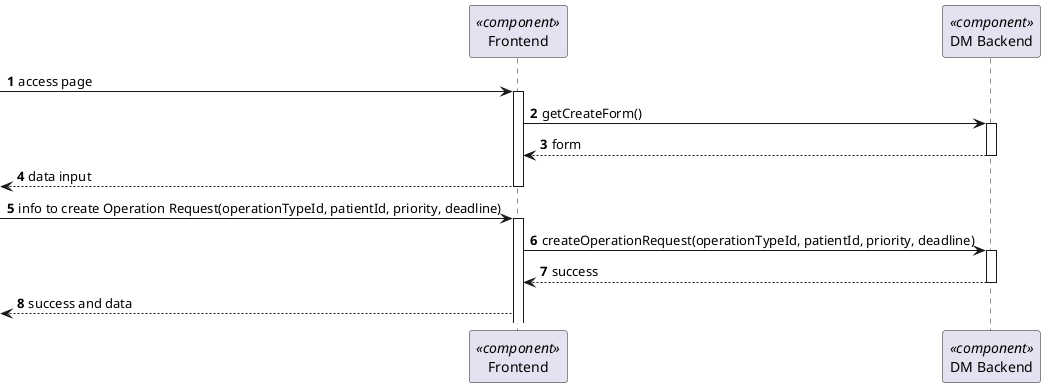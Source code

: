 @startuml 5.1.8
skinparam packageStyle rectangle
skinparam shadowing false

autonumber

participant "Frontend" as FE <<component>>
participant "DM Backend" as BE <<component>>



 -> FE: access page
activate FE
FE -> BE: getCreateForm()
activate BE
BE --> FE: form
deactivate BE
<-- FE   : data input
deactivate FE
-> FE : info to create Operation Request(operationTypeId, patientId, priority, deadline)
activate FE
FE -> BE : createOperationRequest(operationTypeId, patientId, priority, deadline)
activate BE
BE --> FE: success
deactivate BE

<-- FE   : success and data


@enduml